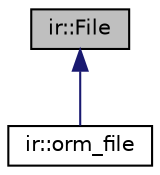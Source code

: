 digraph "ir::File"
{
 // LATEX_PDF_SIZE
  edge [fontname="Helvetica",fontsize="10",labelfontname="Helvetica",labelfontsize="10"];
  node [fontname="Helvetica",fontsize="10",shape=record];
  Node1 [label="ir::File",height=0.2,width=0.4,color="black", fillcolor="grey75", style="filled", fontcolor="black",tooltip="single version of the file that appeared in some commit"];
  Node1 -> Node2 [dir="back",color="midnightblue",fontsize="10",style="solid",fontname="Helvetica"];
  Node2 [label="ir::orm_file",height=0.2,width=0.4,color="black", fillcolor="white", style="filled",URL="$structir_1_1orm__file.html",tooltip="ORM wrapper for the file data."];
}

